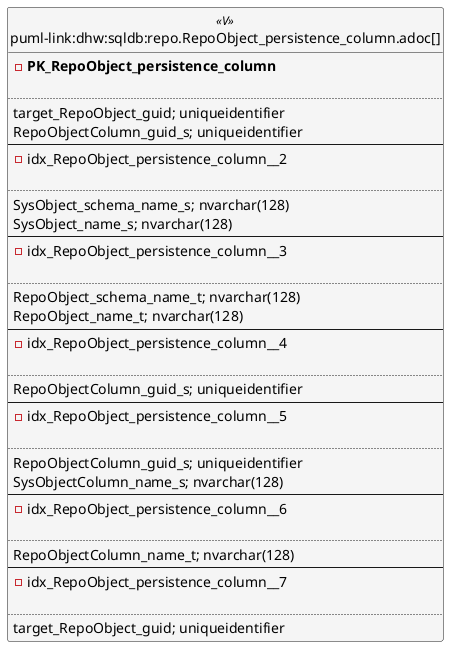@startuml
left to right direction
'top to bottom direction
hide circle
'avoide "." issues:
set namespaceSeparator none


skinparam class {
  BackgroundColor White
  BackgroundColor<<FN>> Yellow
  BackgroundColor<<FS>> Yellow
  BackgroundColor<<FT>> LightGray
  BackgroundColor<<IF>> Yellow
  BackgroundColor<<IS>> Yellow
  BackgroundColor<<P>> Aqua
  BackgroundColor<<PC>> Aqua
  BackgroundColor<<SN>> Yellow
  BackgroundColor<<SO>> SlateBlue
  BackgroundColor<<TF>> LightGray
  BackgroundColor<<TR>> Tomato
  BackgroundColor<<U>> White
  BackgroundColor<<V>> WhiteSmoke
  BackgroundColor<<X>> Aqua
  BackgroundColor<<external>> AliceBlue
}


entity "puml-link:dhw:sqldb:repo.RepoObject_persistence_column.adoc[]" as repo.RepoObject_persistence_column << V >> {
- **PK_RepoObject_persistence_column**

..
target_RepoObject_guid; uniqueidentifier
RepoObjectColumn_guid_s; uniqueidentifier
--
- idx_RepoObject_persistence_column__2

..
SysObject_schema_name_s; nvarchar(128)
SysObject_name_s; nvarchar(128)
--
- idx_RepoObject_persistence_column__3

..
RepoObject_schema_name_t; nvarchar(128)
RepoObject_name_t; nvarchar(128)
--
- idx_RepoObject_persistence_column__4

..
RepoObjectColumn_guid_s; uniqueidentifier
--
- idx_RepoObject_persistence_column__5

..
RepoObjectColumn_guid_s; uniqueidentifier
SysObjectColumn_name_s; nvarchar(128)
--
- idx_RepoObject_persistence_column__6

..
RepoObjectColumn_name_t; nvarchar(128)
--
- idx_RepoObject_persistence_column__7

..
target_RepoObject_guid; uniqueidentifier
}


@enduml

